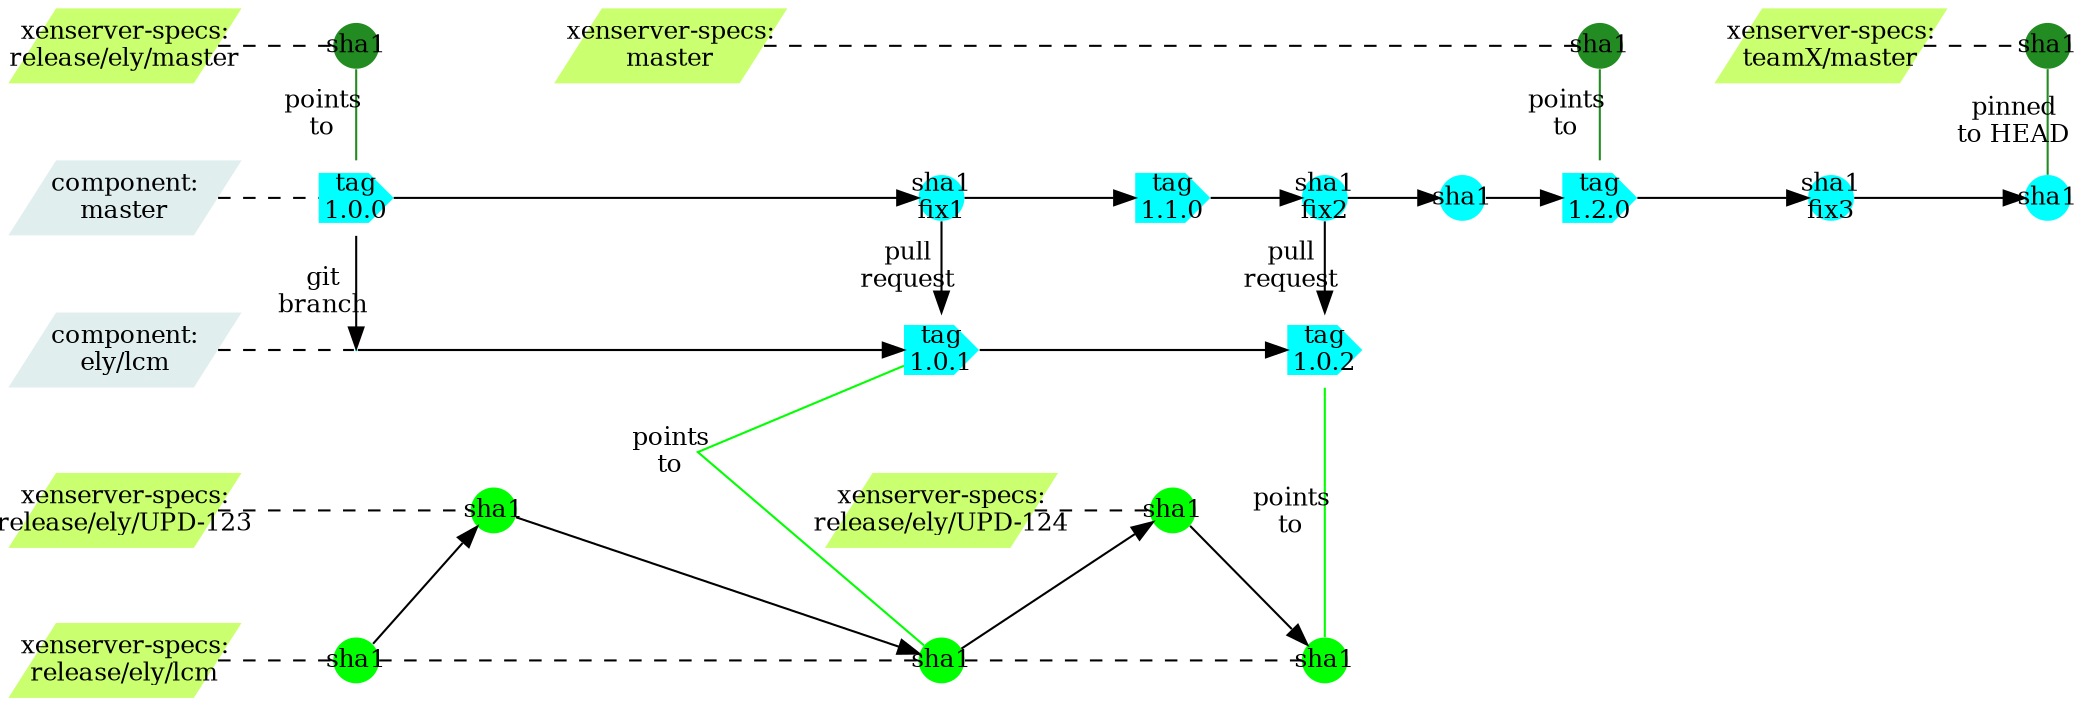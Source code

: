 strict digraph g{
rankdir="LR";
//nodesep=0.5;
//ranksep=0.25;
splines=line;
forcelabels=false;

// general
node [style=filled, color="black", fontcolor="black", font="Consolas", fontsize="12pt",fixedsize=false,penwidth=0];
edge [style=filled, color="black", fontcolor="black", font="Consolas", fontsize="12pt"];

// tags
//node [shape=circle,width=0, height=0, margin="0.05"];
node [width=0.3, height=0.3, fixedsize=true, shape=circle,penwidth=0]
node [fillcolor=forestgreen];
xsm1 [label="sha1"];
xstx [label="sha1"];
xsre [label="sha1"];
node [fillcolor="cyan"];
cma1 [shape=cds,width=0.5, height=0.5,label="tag\n1.0.0"];
//node [width=0.3, height=0.3, fixedsize=true, shape=circle,penwidth=0]
cma2 [label="sha1\nfix1"];
cma3 [shape=cds,width=0.5, height=0.5,label="tag\n1.1.0"];
cma4 [label="sha1\nfix2"];
cma5 [label="sha1"];
cma6 [shape=cds,width=0.5, height=0.5,label="tag\n1.2.0"];
cma7 [label="sha1\nfix3"];
cma8 [label="sha1"];
clcm1 [width=0, height=0,shape=none,label=""];
clcm2 [shape=cds,width=0.5, height=0.5,label="tag\n1.0.1"];
clcm3 [shape=cds,width=0.5, height=0.5,label="tag\n1.0.2"];
node [fillcolor="green"];
node [shape=circle];
upd0 [label="sha1"];
upd1 [label="sha1"];
xlcm0 [label="sha1"];
xlcm1 [label="sha1"];
xlcm2 [label="sha1"];
// branch names
node [width=1.5, height=0.5,shape=parallelogram,penwidth=0]
//node [color="#b0b0b0", style=dashed, arrowhead=none,fixedsize=false, penwidth=0, fillcolor=none, shape=none, width=0, height=0, margin="0.05"];
XenserverSpecsTeamX[label="xenserver-specs:\nteamX/master",fillcolor="darkolivegreen1"];
XenserverSpecsRelEly[label="xenserver-specs:\nrelease/ely/master",fillcolor="darkolivegreen1"];
XenserverSpecsMaster[label="xenserver-specs:\nmaster",fillcolor="darkolivegreen1"];
ComponentMaster[label="component:\nmaster",fillcolor="azure2"];
ComponentLCM[label="component:\nely/lcm",fillcolor="azure2"];
XSSpecsUPD1[label="xenserver-specs:\nrelease/ely/UPD-123",fillcolor="darkolivegreen1"];
XSSpecsUPD2[label="xenserver-specs:\nrelease/ely/UPD-124",fillcolor="darkolivegreen1"];
XSSpecsLCM[label="xenserver-specs:\nrelease/ely/lcm",fillcolor="darkolivegreen1"];

//graph
subgraph{
node [color="#b0b0b0", style=dashed, arrowhead=none];
edge [style="invis"];
rank=same;
XenserverSpecsRelEly -> ComponentMaster -> ComponentLCM -> XSSpecsUPD1  -> XSSpecsLCM;
}
//edge [color="#b0b0b0", style=dashed, arrowhead=none ];
edge [style=dashed, arrowhead=none ,weight=100];
XenserverSpecsRelEly -> xsre;
xsre -> XenserverSpecsMaster [style="invis"];
XenserverSpecsMaster -> xsm1;
xsm1 -> XenserverSpecsTeamX [style="invis"];
XenserverSpecsTeamX -> xstx;
ComponentMaster -> cma1;
ComponentLCM -> clcm1;
XSSpecsUPD1 -> upd0;
upd0 -> XSSpecsUPD2 [style="invis"];
XSSpecsUPD2 -> upd1;
XSSpecsLCM -> xlcm0 -> xlcm1 -> xlcm2;
edge [style=filled, arrowhead=normal];
cma1 -> cma2 -> cma3 -> cma4 -> cma5 -> cma6 -> cma7 -> cma8;
clcm1 -> clcm2 -> clcm3;
//Xenserver specs - master, release pointers
edge [style=filled, arrowhead=none , weight=1;label="points\nto",color=forestgreen];
subgraph{rank=same;xsre -> cma1;}
subgraph{rank=same;xsm1 -> cma6;}
subgraph{rank=same;xstx -> cma8 [label="pinned\nto HEAD"];}

//Pull requests
edge [style=filled, arrowhead=normal,color=black];
edge [label="git\nbranch"];
subgraph{rank=same;cma1 -> clcm1;}
edge [label="pull\nrequest"];
subgraph{rank=same;cma2 -> clcm2;}
subgraph{rank=same;cma4 -> clcm3;}
edge [label=""];
xlcm0 -> upd0;
upd0 -> xlcm1;
subgraph{rank=same;clcm2 -> xlcm1 [arrowhead=none ,label="points\nto",color=green];}
//subgraph{rank=same;
//clcm2 -> updInvis [arrowhead=none ,label="points\nto",color=green];
//updInvis -> xlcm1 [arrowhead=none ,label="points\nto",color=green];}
xlcm1 -> upd1;
upd1 -> xlcm2;
subgraph{rank=same;clcm3 -> xlcm2 [arrowhead=none ,label="points\nto",color=green];}
}
